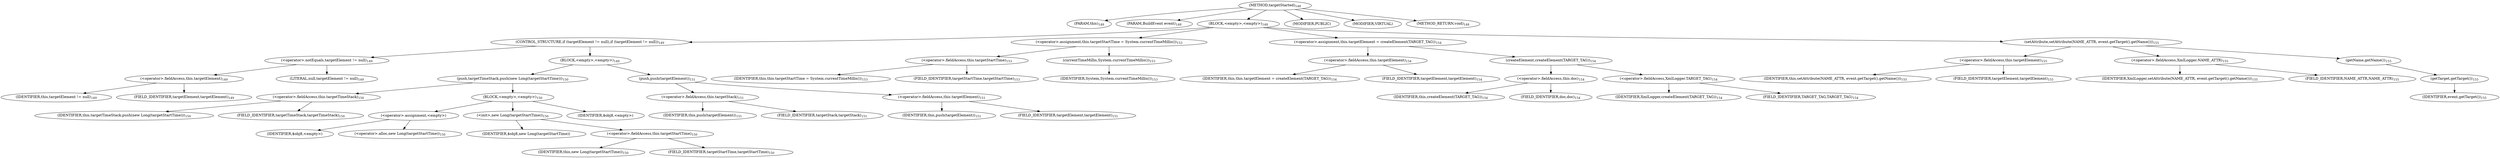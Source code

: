 digraph "targetStarted" {  
"275" [label = <(METHOD,targetStarted)<SUB>148</SUB>> ]
"276" [label = <(PARAM,this)<SUB>148</SUB>> ]
"277" [label = <(PARAM,BuildEvent event)<SUB>148</SUB>> ]
"278" [label = <(BLOCK,&lt;empty&gt;,&lt;empty&gt;)<SUB>148</SUB>> ]
"279" [label = <(CONTROL_STRUCTURE,if (targetElement != null),if (targetElement != null))<SUB>149</SUB>> ]
"280" [label = <(&lt;operator&gt;.notEquals,targetElement != null)<SUB>149</SUB>> ]
"281" [label = <(&lt;operator&gt;.fieldAccess,this.targetElement)<SUB>149</SUB>> ]
"282" [label = <(IDENTIFIER,this,targetElement != null)<SUB>149</SUB>> ]
"283" [label = <(FIELD_IDENTIFIER,targetElement,targetElement)<SUB>149</SUB>> ]
"284" [label = <(LITERAL,null,targetElement != null)<SUB>149</SUB>> ]
"285" [label = <(BLOCK,&lt;empty&gt;,&lt;empty&gt;)<SUB>149</SUB>> ]
"286" [label = <(push,targetTimeStack.push(new Long(targetStartTime)))<SUB>150</SUB>> ]
"287" [label = <(&lt;operator&gt;.fieldAccess,this.targetTimeStack)<SUB>150</SUB>> ]
"288" [label = <(IDENTIFIER,this,targetTimeStack.push(new Long(targetStartTime)))<SUB>150</SUB>> ]
"289" [label = <(FIELD_IDENTIFIER,targetTimeStack,targetTimeStack)<SUB>150</SUB>> ]
"290" [label = <(BLOCK,&lt;empty&gt;,&lt;empty&gt;)<SUB>150</SUB>> ]
"291" [label = <(&lt;operator&gt;.assignment,&lt;empty&gt;)> ]
"292" [label = <(IDENTIFIER,$obj8,&lt;empty&gt;)> ]
"293" [label = <(&lt;operator&gt;.alloc,new Long(targetStartTime))<SUB>150</SUB>> ]
"294" [label = <(&lt;init&gt;,new Long(targetStartTime))<SUB>150</SUB>> ]
"295" [label = <(IDENTIFIER,$obj8,new Long(targetStartTime))> ]
"296" [label = <(&lt;operator&gt;.fieldAccess,this.targetStartTime)<SUB>150</SUB>> ]
"297" [label = <(IDENTIFIER,this,new Long(targetStartTime))<SUB>150</SUB>> ]
"298" [label = <(FIELD_IDENTIFIER,targetStartTime,targetStartTime)<SUB>150</SUB>> ]
"299" [label = <(IDENTIFIER,$obj8,&lt;empty&gt;)> ]
"300" [label = <(push,push(targetElement))<SUB>151</SUB>> ]
"301" [label = <(&lt;operator&gt;.fieldAccess,this.targetStack)<SUB>151</SUB>> ]
"302" [label = <(IDENTIFIER,this,push(targetElement))<SUB>151</SUB>> ]
"303" [label = <(FIELD_IDENTIFIER,targetStack,targetStack)<SUB>151</SUB>> ]
"304" [label = <(&lt;operator&gt;.fieldAccess,this.targetElement)<SUB>151</SUB>> ]
"305" [label = <(IDENTIFIER,this,push(targetElement))<SUB>151</SUB>> ]
"306" [label = <(FIELD_IDENTIFIER,targetElement,targetElement)<SUB>151</SUB>> ]
"307" [label = <(&lt;operator&gt;.assignment,this.targetStartTime = System.currentTimeMillis())<SUB>153</SUB>> ]
"308" [label = <(&lt;operator&gt;.fieldAccess,this.targetStartTime)<SUB>153</SUB>> ]
"309" [label = <(IDENTIFIER,this,this.targetStartTime = System.currentTimeMillis())<SUB>153</SUB>> ]
"310" [label = <(FIELD_IDENTIFIER,targetStartTime,targetStartTime)<SUB>153</SUB>> ]
"311" [label = <(currentTimeMillis,System.currentTimeMillis())<SUB>153</SUB>> ]
"312" [label = <(IDENTIFIER,System,System.currentTimeMillis())<SUB>153</SUB>> ]
"313" [label = <(&lt;operator&gt;.assignment,this.targetElement = createElement(TARGET_TAG))<SUB>154</SUB>> ]
"314" [label = <(&lt;operator&gt;.fieldAccess,this.targetElement)<SUB>154</SUB>> ]
"315" [label = <(IDENTIFIER,this,this.targetElement = createElement(TARGET_TAG))<SUB>154</SUB>> ]
"316" [label = <(FIELD_IDENTIFIER,targetElement,targetElement)<SUB>154</SUB>> ]
"317" [label = <(createElement,createElement(TARGET_TAG))<SUB>154</SUB>> ]
"318" [label = <(&lt;operator&gt;.fieldAccess,this.doc)<SUB>154</SUB>> ]
"319" [label = <(IDENTIFIER,this,createElement(TARGET_TAG))<SUB>154</SUB>> ]
"320" [label = <(FIELD_IDENTIFIER,doc,doc)<SUB>154</SUB>> ]
"321" [label = <(&lt;operator&gt;.fieldAccess,XmlLogger.TARGET_TAG)<SUB>154</SUB>> ]
"322" [label = <(IDENTIFIER,XmlLogger,createElement(TARGET_TAG))<SUB>154</SUB>> ]
"323" [label = <(FIELD_IDENTIFIER,TARGET_TAG,TARGET_TAG)<SUB>154</SUB>> ]
"324" [label = <(setAttribute,setAttribute(NAME_ATTR, event.getTarget().getName()))<SUB>155</SUB>> ]
"325" [label = <(&lt;operator&gt;.fieldAccess,this.targetElement)<SUB>155</SUB>> ]
"326" [label = <(IDENTIFIER,this,setAttribute(NAME_ATTR, event.getTarget().getName()))<SUB>155</SUB>> ]
"327" [label = <(FIELD_IDENTIFIER,targetElement,targetElement)<SUB>155</SUB>> ]
"328" [label = <(&lt;operator&gt;.fieldAccess,XmlLogger.NAME_ATTR)<SUB>155</SUB>> ]
"329" [label = <(IDENTIFIER,XmlLogger,setAttribute(NAME_ATTR, event.getTarget().getName()))<SUB>155</SUB>> ]
"330" [label = <(FIELD_IDENTIFIER,NAME_ATTR,NAME_ATTR)<SUB>155</SUB>> ]
"331" [label = <(getName,getName())<SUB>155</SUB>> ]
"332" [label = <(getTarget,getTarget())<SUB>155</SUB>> ]
"333" [label = <(IDENTIFIER,event,getTarget())<SUB>155</SUB>> ]
"334" [label = <(MODIFIER,PUBLIC)> ]
"335" [label = <(MODIFIER,VIRTUAL)> ]
"336" [label = <(METHOD_RETURN,void)<SUB>148</SUB>> ]
  "275" -> "276" 
  "275" -> "277" 
  "275" -> "278" 
  "275" -> "334" 
  "275" -> "335" 
  "275" -> "336" 
  "278" -> "279" 
  "278" -> "307" 
  "278" -> "313" 
  "278" -> "324" 
  "279" -> "280" 
  "279" -> "285" 
  "280" -> "281" 
  "280" -> "284" 
  "281" -> "282" 
  "281" -> "283" 
  "285" -> "286" 
  "285" -> "300" 
  "286" -> "287" 
  "286" -> "290" 
  "287" -> "288" 
  "287" -> "289" 
  "290" -> "291" 
  "290" -> "294" 
  "290" -> "299" 
  "291" -> "292" 
  "291" -> "293" 
  "294" -> "295" 
  "294" -> "296" 
  "296" -> "297" 
  "296" -> "298" 
  "300" -> "301" 
  "300" -> "304" 
  "301" -> "302" 
  "301" -> "303" 
  "304" -> "305" 
  "304" -> "306" 
  "307" -> "308" 
  "307" -> "311" 
  "308" -> "309" 
  "308" -> "310" 
  "311" -> "312" 
  "313" -> "314" 
  "313" -> "317" 
  "314" -> "315" 
  "314" -> "316" 
  "317" -> "318" 
  "317" -> "321" 
  "318" -> "319" 
  "318" -> "320" 
  "321" -> "322" 
  "321" -> "323" 
  "324" -> "325" 
  "324" -> "328" 
  "324" -> "331" 
  "325" -> "326" 
  "325" -> "327" 
  "328" -> "329" 
  "328" -> "330" 
  "331" -> "332" 
  "332" -> "333" 
}
